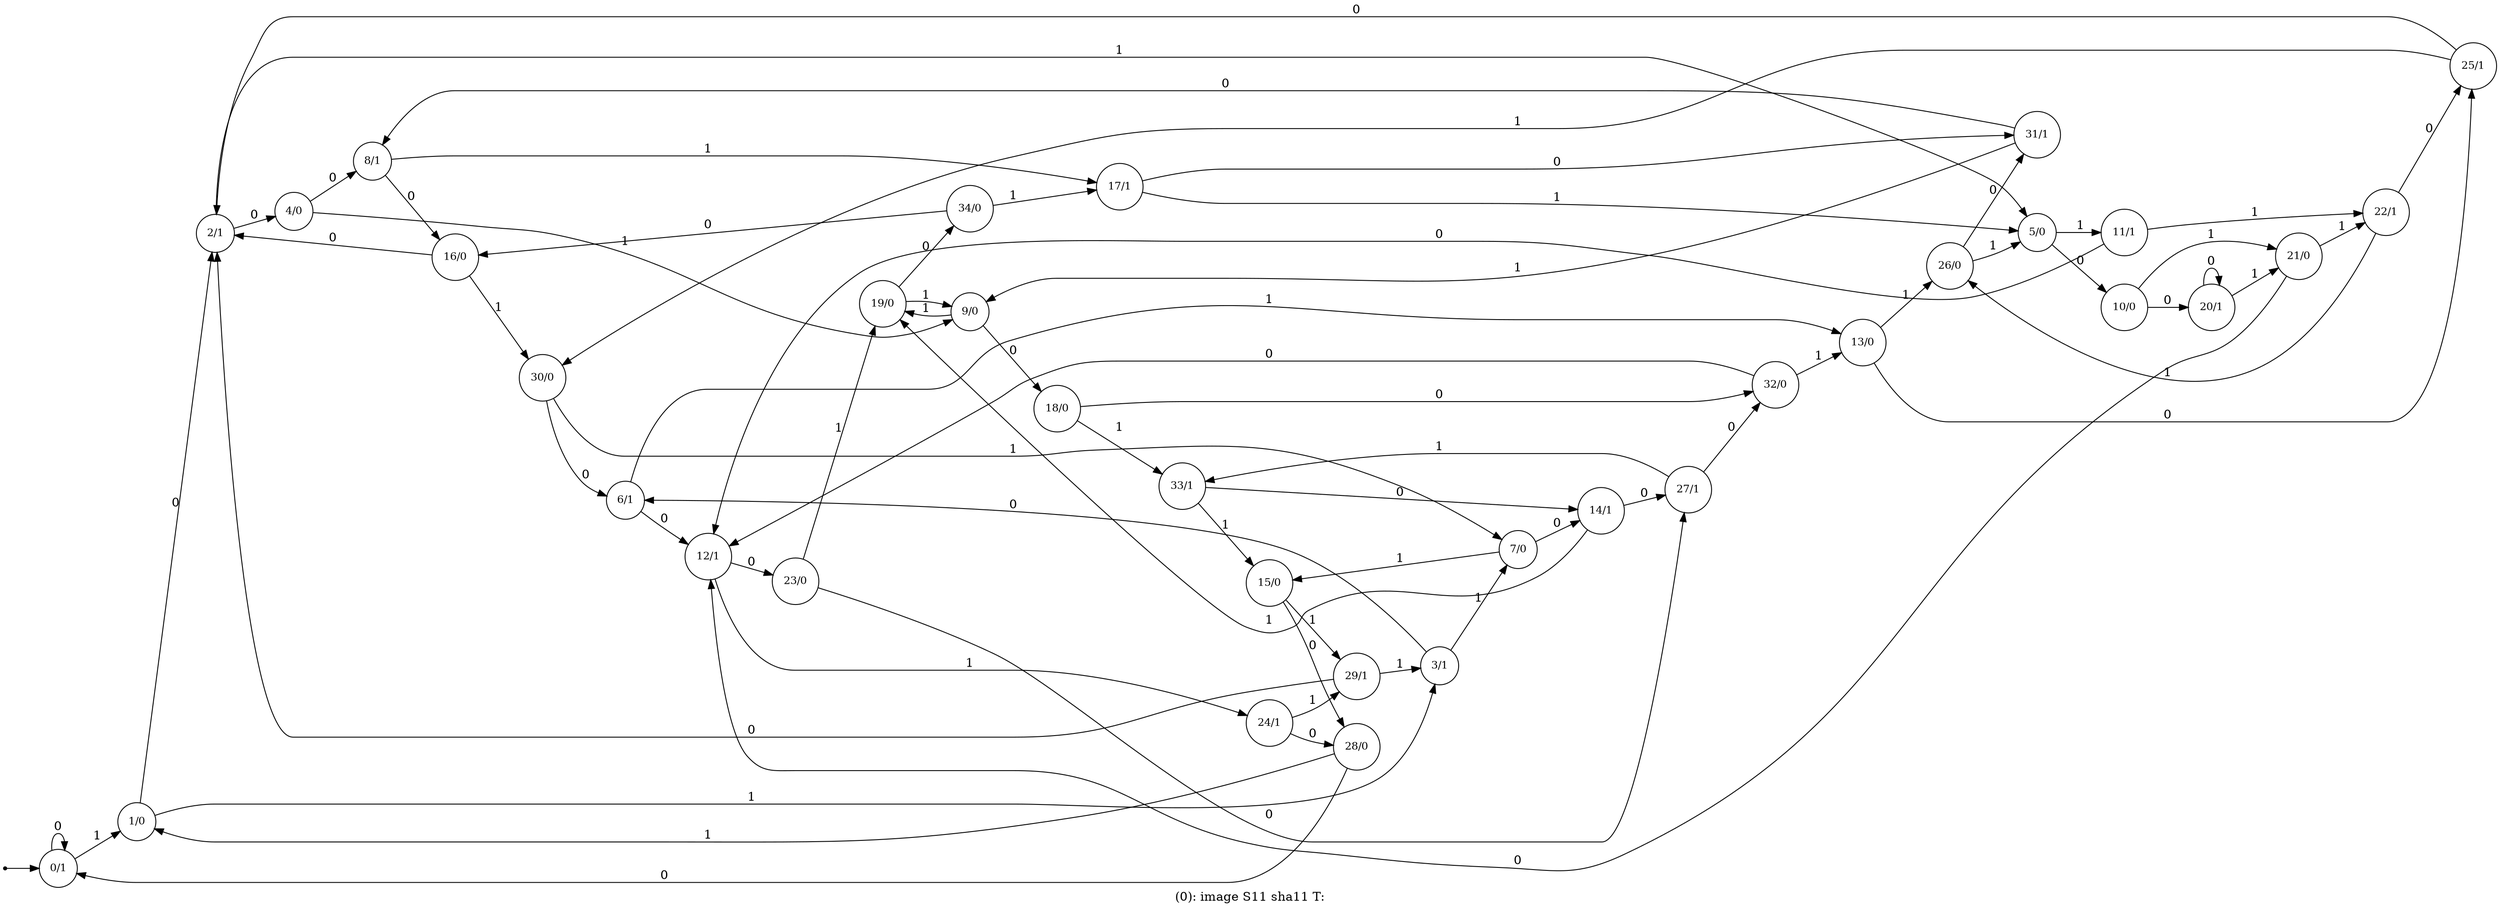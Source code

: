 digraph G {
label = "(0): image S11 sha11 T:";
rankdir = LR;
node [shape = circle, label="0/1", fontsize=12]0;
node [shape = circle, label="1/0", fontsize=12]1;
node [shape = circle, label="2/1", fontsize=12]2;
node [shape = circle, label="3/1", fontsize=12]3;
node [shape = circle, label="4/0", fontsize=12]4;
node [shape = circle, label="5/0", fontsize=12]5;
node [shape = circle, label="6/1", fontsize=12]6;
node [shape = circle, label="7/0", fontsize=12]7;
node [shape = circle, label="8/1", fontsize=12]8;
node [shape = circle, label="9/0", fontsize=12]9;
node [shape = circle, label="10/0", fontsize=12]10;
node [shape = circle, label="11/1", fontsize=12]11;
node [shape = circle, label="12/1", fontsize=12]12;
node [shape = circle, label="13/0", fontsize=12]13;
node [shape = circle, label="14/1", fontsize=12]14;
node [shape = circle, label="15/0", fontsize=12]15;
node [shape = circle, label="16/0", fontsize=12]16;
node [shape = circle, label="17/1", fontsize=12]17;
node [shape = circle, label="18/0", fontsize=12]18;
node [shape = circle, label="19/0", fontsize=12]19;
node [shape = circle, label="20/1", fontsize=12]20;
node [shape = circle, label="21/0", fontsize=12]21;
node [shape = circle, label="22/1", fontsize=12]22;
node [shape = circle, label="23/0", fontsize=12]23;
node [shape = circle, label="24/1", fontsize=12]24;
node [shape = circle, label="25/1", fontsize=12]25;
node [shape = circle, label="26/0", fontsize=12]26;
node [shape = circle, label="27/1", fontsize=12]27;
node [shape = circle, label="28/0", fontsize=12]28;
node [shape = circle, label="29/1", fontsize=12]29;
node [shape = circle, label="30/0", fontsize=12]30;
node [shape = circle, label="31/1", fontsize=12]31;
node [shape = circle, label="32/0", fontsize=12]32;
node [shape = circle, label="33/1", fontsize=12]33;
node [shape = circle, label="34/0", fontsize=12]34;
node [shape = point ]; qi
qi -> 0;
0 -> 0[ label = "0"];
0 -> 1[ label = "1"];
1 -> 2[ label = "0"];
1 -> 3[ label = "1"];
2 -> 4[ label = "0"];
2 -> 5[ label = "1"];
3 -> 6[ label = "0"];
3 -> 7[ label = "1"];
4 -> 8[ label = "0"];
4 -> 9[ label = "1"];
5 -> 10[ label = "0"];
5 -> 11[ label = "1"];
6 -> 12[ label = "0"];
6 -> 13[ label = "1"];
7 -> 14[ label = "0"];
7 -> 15[ label = "1"];
8 -> 16[ label = "0"];
8 -> 17[ label = "1"];
9 -> 18[ label = "0"];
9 -> 19[ label = "1"];
10 -> 20[ label = "0"];
10 -> 21[ label = "1"];
11 -> 12[ label = "0"];
11 -> 22[ label = "1"];
12 -> 23[ label = "0"];
12 -> 24[ label = "1"];
13 -> 25[ label = "0"];
13 -> 26[ label = "1"];
14 -> 19[ label = "1"];
14 -> 27[ label = "0"];
15 -> 28[ label = "0"];
15 -> 29[ label = "1"];
16 -> 2[ label = "0"];
16 -> 30[ label = "1"];
17 -> 5[ label = "1"];
17 -> 31[ label = "0"];
18 -> 32[ label = "0"];
18 -> 33[ label = "1"];
19 -> 9[ label = "1"];
19 -> 34[ label = "0"];
20 -> 20[ label = "0"];
20 -> 21[ label = "1"];
21 -> 12[ label = "0"];
21 -> 22[ label = "1"];
22 -> 25[ label = "0"];
22 -> 26[ label = "1"];
23 -> 19[ label = "1"];
23 -> 27[ label = "0"];
24 -> 28[ label = "0"];
24 -> 29[ label = "1"];
25 -> 2[ label = "0"];
25 -> 30[ label = "1"];
26 -> 5[ label = "1"];
26 -> 31[ label = "0"];
27 -> 32[ label = "0"];
27 -> 33[ label = "1"];
28 -> 0[ label = "0"];
28 -> 1[ label = "1"];
29 -> 2[ label = "0"];
29 -> 3[ label = "1"];
30 -> 6[ label = "0"];
30 -> 7[ label = "1"];
31 -> 8[ label = "0"];
31 -> 9[ label = "1"];
32 -> 12[ label = "0"];
32 -> 13[ label = "1"];
33 -> 14[ label = "0"];
33 -> 15[ label = "1"];
34 -> 16[ label = "0"];
34 -> 17[ label = "1"];
}
